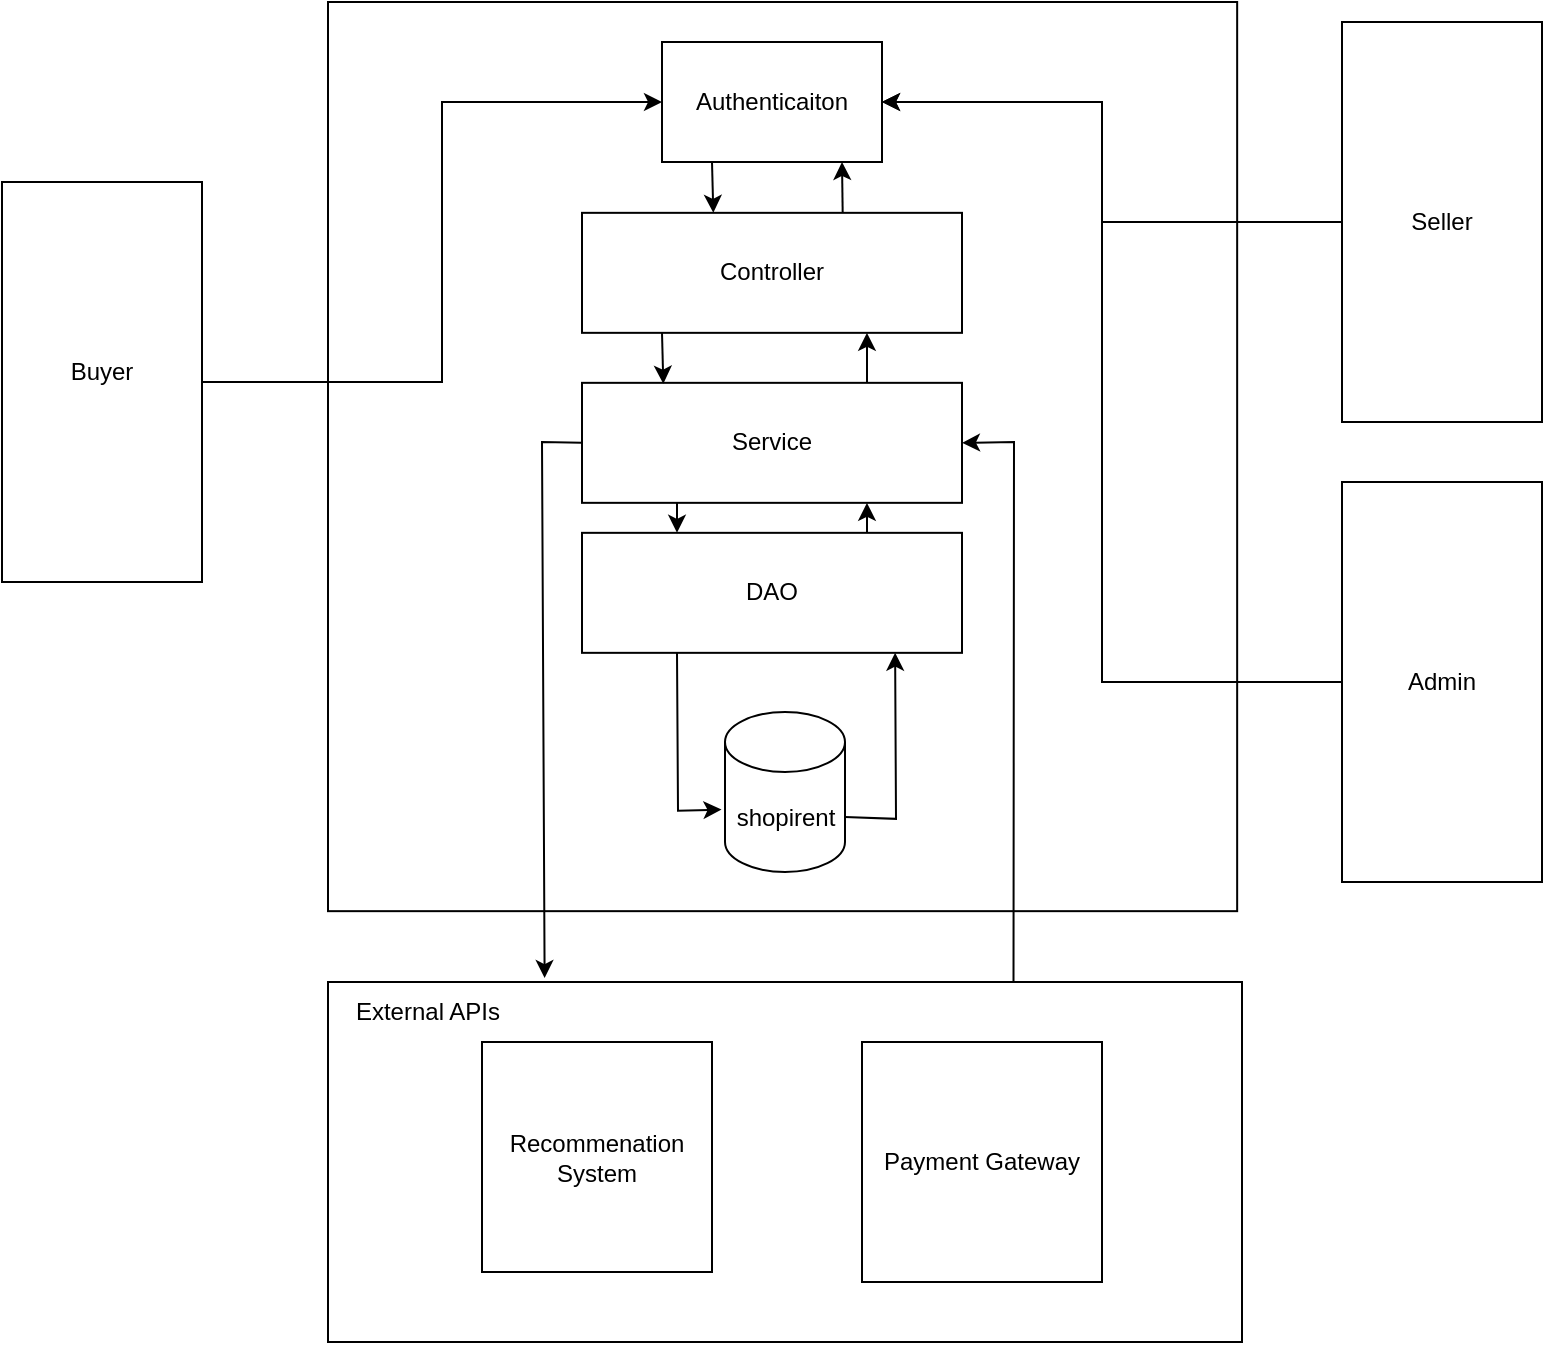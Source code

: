<mxfile version="20.8.11" type="github">
  <diagram id="vyfidrr0zJRHGpo-zAWb" name="Page-1">
    <mxGraphModel dx="875" dy="451" grid="1" gridSize="10" guides="1" tooltips="1" connect="1" arrows="1" fold="1" page="1" pageScale="1" pageWidth="850" pageHeight="1100" math="0" shadow="0">
      <root>
        <mxCell id="0" />
        <mxCell id="1" parent="0" />
        <mxCell id="TNHnhr0WjGsh2HYXYVDI-2" value="" style="rounded=0;whiteSpace=wrap;html=1;rotation=90;" parent="1" vertex="1">
          <mxGeometry x="-10" y="250" width="200" height="100" as="geometry" />
        </mxCell>
        <mxCell id="TNHnhr0WjGsh2HYXYVDI-3" value="" style="rounded=0;whiteSpace=wrap;html=1;rotation=90;" parent="1" vertex="1">
          <mxGeometry x="660" y="170" width="200" height="100" as="geometry" />
        </mxCell>
        <mxCell id="TNHnhr0WjGsh2HYXYVDI-4" value="Buyer" style="text;html=1;strokeColor=none;fillColor=none;align=center;verticalAlign=middle;whiteSpace=wrap;rounded=0;" parent="1" vertex="1">
          <mxGeometry x="60" y="280" width="60" height="30" as="geometry" />
        </mxCell>
        <mxCell id="TNHnhr0WjGsh2HYXYVDI-6" value="" style="whiteSpace=wrap;html=1;aspect=fixed;" parent="1" vertex="1">
          <mxGeometry x="203" y="110" width="454.58" height="454.58" as="geometry" />
        </mxCell>
        <mxCell id="TNHnhr0WjGsh2HYXYVDI-7" value="Controller" style="rounded=0;whiteSpace=wrap;html=1;" parent="1" vertex="1">
          <mxGeometry x="330" y="215.42" width="190" height="60" as="geometry" />
        </mxCell>
        <mxCell id="TNHnhr0WjGsh2HYXYVDI-8" value="Service" style="rounded=0;whiteSpace=wrap;html=1;" parent="1" vertex="1">
          <mxGeometry x="330" y="300.42" width="190" height="60" as="geometry" />
        </mxCell>
        <mxCell id="TNHnhr0WjGsh2HYXYVDI-10" value="DAO" style="rounded=0;whiteSpace=wrap;html=1;" parent="1" vertex="1">
          <mxGeometry x="330" y="375.42" width="190" height="60" as="geometry" />
        </mxCell>
        <mxCell id="TNHnhr0WjGsh2HYXYVDI-11" value="shopirent" style="shape=cylinder3;whiteSpace=wrap;html=1;boundedLbl=1;backgroundOutline=1;size=15;" parent="1" vertex="1">
          <mxGeometry x="401.5" y="465" width="60" height="80" as="geometry" />
        </mxCell>
        <mxCell id="TNHnhr0WjGsh2HYXYVDI-13" value="" style="endArrow=classic;html=1;rounded=0;entryX=0.25;entryY=0;entryDx=0;entryDy=0;exitX=0.25;exitY=1;exitDx=0;exitDy=0;" parent="1" source="TNHnhr0WjGsh2HYXYVDI-8" target="TNHnhr0WjGsh2HYXYVDI-10" edge="1">
          <mxGeometry width="50" height="50" relative="1" as="geometry">
            <mxPoint x="360" y="315.42" as="sourcePoint" />
            <mxPoint x="410" y="265.42" as="targetPoint" />
          </mxGeometry>
        </mxCell>
        <mxCell id="TNHnhr0WjGsh2HYXYVDI-15" value="" style="endArrow=classic;html=1;rounded=0;entryX=0.214;entryY=0.007;entryDx=0;entryDy=0;entryPerimeter=0;" parent="1" target="TNHnhr0WjGsh2HYXYVDI-8" edge="1">
          <mxGeometry width="50" height="50" relative="1" as="geometry">
            <mxPoint x="370" y="275.42" as="sourcePoint" />
            <mxPoint x="370" y="295.42" as="targetPoint" />
          </mxGeometry>
        </mxCell>
        <mxCell id="TNHnhr0WjGsh2HYXYVDI-17" value="" style="endArrow=classic;html=1;rounded=0;entryX=0.75;entryY=1;entryDx=0;entryDy=0;exitX=0.75;exitY=0;exitDx=0;exitDy=0;" parent="1" source="TNHnhr0WjGsh2HYXYVDI-8" target="TNHnhr0WjGsh2HYXYVDI-7" edge="1">
          <mxGeometry width="50" height="50" relative="1" as="geometry">
            <mxPoint x="380" y="285.42" as="sourcePoint" />
            <mxPoint x="380.66" y="310.84" as="targetPoint" />
          </mxGeometry>
        </mxCell>
        <mxCell id="TNHnhr0WjGsh2HYXYVDI-18" value="" style="endArrow=classic;html=1;rounded=0;entryX=0.75;entryY=1;entryDx=0;entryDy=0;exitX=0.75;exitY=0;exitDx=0;exitDy=0;" parent="1" source="TNHnhr0WjGsh2HYXYVDI-10" target="TNHnhr0WjGsh2HYXYVDI-8" edge="1">
          <mxGeometry width="50" height="50" relative="1" as="geometry">
            <mxPoint x="470" y="385.42" as="sourcePoint" />
            <mxPoint x="470" y="360.42" as="targetPoint" />
          </mxGeometry>
        </mxCell>
        <mxCell id="TNHnhr0WjGsh2HYXYVDI-19" value="" style="endArrow=classic;html=1;rounded=0;entryX=-0.029;entryY=0.61;entryDx=0;entryDy=0;exitX=0.25;exitY=1;exitDx=0;exitDy=0;entryPerimeter=0;" parent="1" source="TNHnhr0WjGsh2HYXYVDI-10" target="TNHnhr0WjGsh2HYXYVDI-11" edge="1">
          <mxGeometry width="50" height="50" relative="1" as="geometry">
            <mxPoint x="387.5" y="370.42" as="sourcePoint" />
            <mxPoint x="387.5" y="385.42" as="targetPoint" />
            <Array as="points">
              <mxPoint x="378" y="514.42" />
            </Array>
          </mxGeometry>
        </mxCell>
        <mxCell id="TNHnhr0WjGsh2HYXYVDI-20" value="" style="endArrow=classic;html=1;rounded=0;entryX=0.824;entryY=0.999;entryDx=0;entryDy=0;exitX=1;exitY=0;exitDx=0;exitDy=52.5;entryPerimeter=0;exitPerimeter=0;" parent="1" source="TNHnhr0WjGsh2HYXYVDI-11" target="TNHnhr0WjGsh2HYXYVDI-10" edge="1">
          <mxGeometry width="50" height="50" relative="1" as="geometry">
            <mxPoint x="387.5" y="445.42" as="sourcePoint" />
            <mxPoint x="403.26" y="524.22" as="targetPoint" />
            <Array as="points">
              <mxPoint x="487" y="518.42" />
            </Array>
          </mxGeometry>
        </mxCell>
        <mxCell id="TNHnhr0WjGsh2HYXYVDI-23" value="Authenticaiton" style="rounded=0;whiteSpace=wrap;html=1;" parent="1" vertex="1">
          <mxGeometry x="370" y="130" width="110" height="60" as="geometry" />
        </mxCell>
        <mxCell id="TNHnhr0WjGsh2HYXYVDI-24" value="" style="endArrow=classic;html=1;rounded=0;entryX=0.214;entryY=0.007;entryDx=0;entryDy=0;entryPerimeter=0;" parent="1" edge="1">
          <mxGeometry width="50" height="50" relative="1" as="geometry">
            <mxPoint x="395" y="190.0" as="sourcePoint" />
            <mxPoint x="395.66" y="215.42" as="targetPoint" />
          </mxGeometry>
        </mxCell>
        <mxCell id="TNHnhr0WjGsh2HYXYVDI-25" value="" style="endArrow=classic;html=1;rounded=0;exitX=0.686;exitY=-0.006;exitDx=0;exitDy=0;exitPerimeter=0;" parent="1" source="TNHnhr0WjGsh2HYXYVDI-7" edge="1">
          <mxGeometry width="50" height="50" relative="1" as="geometry">
            <mxPoint x="460" y="210" as="sourcePoint" />
            <mxPoint x="460" y="190" as="targetPoint" />
          </mxGeometry>
        </mxCell>
        <mxCell id="TNHnhr0WjGsh2HYXYVDI-31" value="" style="endArrow=classic;html=1;rounded=0;entryX=0;entryY=0.5;entryDx=0;entryDy=0;exitX=0.5;exitY=0;exitDx=0;exitDy=0;" parent="1" source="TNHnhr0WjGsh2HYXYVDI-2" target="TNHnhr0WjGsh2HYXYVDI-23" edge="1">
          <mxGeometry width="50" height="50" relative="1" as="geometry">
            <mxPoint x="380" y="285.42" as="sourcePoint" />
            <mxPoint x="380.66" y="310.84" as="targetPoint" />
            <Array as="points">
              <mxPoint x="260" y="300" />
              <mxPoint x="260" y="160" />
            </Array>
          </mxGeometry>
        </mxCell>
        <mxCell id="TNHnhr0WjGsh2HYXYVDI-33" value="" style="endArrow=classic;html=1;rounded=0;entryX=1;entryY=0.5;entryDx=0;entryDy=0;exitX=0.5;exitY=1;exitDx=0;exitDy=0;" parent="1" source="TNHnhr0WjGsh2HYXYVDI-3" target="TNHnhr0WjGsh2HYXYVDI-23" edge="1">
          <mxGeometry width="50" height="50" relative="1" as="geometry">
            <mxPoint x="482.5" y="385.42" as="sourcePoint" />
            <mxPoint x="482.5" y="370.42" as="targetPoint" />
            <Array as="points">
              <mxPoint x="590" y="220" />
              <mxPoint x="590" y="160" />
            </Array>
          </mxGeometry>
        </mxCell>
        <mxCell id="TNHnhr0WjGsh2HYXYVDI-34" value="" style="rounded=0;whiteSpace=wrap;html=1;" parent="1" vertex="1">
          <mxGeometry x="203" y="600" width="457" height="180" as="geometry" />
        </mxCell>
        <mxCell id="TNHnhr0WjGsh2HYXYVDI-35" value="" style="endArrow=classic;html=1;rounded=0;entryX=0.237;entryY=-0.011;entryDx=0;entryDy=0;exitX=0;exitY=0.5;exitDx=0;exitDy=0;entryPerimeter=0;" parent="1" source="TNHnhr0WjGsh2HYXYVDI-8" target="TNHnhr0WjGsh2HYXYVDI-34" edge="1">
          <mxGeometry width="50" height="50" relative="1" as="geometry">
            <mxPoint x="387.5" y="370.42" as="sourcePoint" />
            <mxPoint x="387.5" y="385.42" as="targetPoint" />
            <Array as="points">
              <mxPoint x="310" y="330" />
            </Array>
          </mxGeometry>
        </mxCell>
        <mxCell id="TNHnhr0WjGsh2HYXYVDI-37" value="" style="endArrow=classic;html=1;rounded=0;entryX=1;entryY=0.5;entryDx=0;entryDy=0;exitX=0.75;exitY=0;exitDx=0;exitDy=0;" parent="1" source="TNHnhr0WjGsh2HYXYVDI-34" target="TNHnhr0WjGsh2HYXYVDI-8" edge="1">
          <mxGeometry width="50" height="50" relative="1" as="geometry">
            <mxPoint x="560" y="590" as="sourcePoint" />
            <mxPoint x="531.309" y="748.02" as="targetPoint" />
            <Array as="points">
              <mxPoint x="546" y="330" />
            </Array>
          </mxGeometry>
        </mxCell>
        <mxCell id="TNHnhr0WjGsh2HYXYVDI-38" value="Recommenation System" style="whiteSpace=wrap;html=1;aspect=fixed;" parent="1" vertex="1">
          <mxGeometry x="280" y="630" width="115" height="115" as="geometry" />
        </mxCell>
        <mxCell id="TNHnhr0WjGsh2HYXYVDI-39" value="Payment Gateway" style="whiteSpace=wrap;html=1;aspect=fixed;" parent="1" vertex="1">
          <mxGeometry x="470" y="630" width="120" height="120" as="geometry" />
        </mxCell>
        <mxCell id="TNHnhr0WjGsh2HYXYVDI-40" value="External APIs" style="text;html=1;strokeColor=none;fillColor=none;align=center;verticalAlign=middle;whiteSpace=wrap;rounded=0;" parent="1" vertex="1">
          <mxGeometry x="203" y="600" width="100" height="30" as="geometry" />
        </mxCell>
        <mxCell id="TNHnhr0WjGsh2HYXYVDI-43" value="" style="rounded=0;whiteSpace=wrap;html=1;rotation=90;" parent="1" vertex="1">
          <mxGeometry x="660" y="400" width="200" height="100" as="geometry" />
        </mxCell>
        <mxCell id="TNHnhr0WjGsh2HYXYVDI-44" value="" style="endArrow=classic;html=1;rounded=0;entryX=1;entryY=0.5;entryDx=0;entryDy=0;exitX=0.5;exitY=1;exitDx=0;exitDy=0;" parent="1" source="TNHnhr0WjGsh2HYXYVDI-43" target="TNHnhr0WjGsh2HYXYVDI-23" edge="1">
          <mxGeometry width="50" height="50" relative="1" as="geometry">
            <mxPoint x="720" y="230" as="sourcePoint" />
            <mxPoint x="530.5" y="170" as="targetPoint" />
            <Array as="points">
              <mxPoint x="590" y="450" />
              <mxPoint x="590" y="160" />
            </Array>
          </mxGeometry>
        </mxCell>
        <mxCell id="TNHnhr0WjGsh2HYXYVDI-45" value="Seller" style="text;html=1;strokeColor=none;fillColor=none;align=center;verticalAlign=middle;whiteSpace=wrap;rounded=0;" parent="1" vertex="1">
          <mxGeometry x="730" y="205" width="60" height="30" as="geometry" />
        </mxCell>
        <mxCell id="TNHnhr0WjGsh2HYXYVDI-46" value="Admin" style="text;html=1;strokeColor=none;fillColor=none;align=center;verticalAlign=middle;whiteSpace=wrap;rounded=0;" parent="1" vertex="1">
          <mxGeometry x="730" y="435" width="60" height="30" as="geometry" />
        </mxCell>
      </root>
    </mxGraphModel>
  </diagram>
</mxfile>
